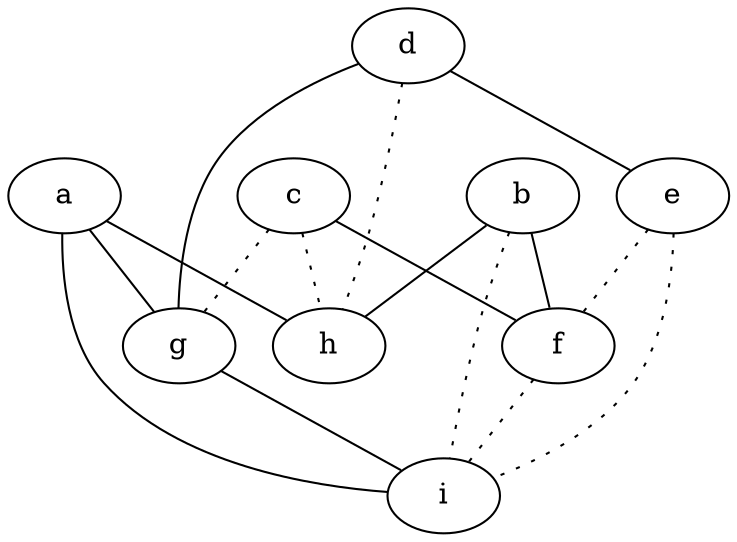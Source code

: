 graph {
a -- g;
a -- h;
a -- i;
b -- f;
b -- h;
b -- i [style=dotted];
c -- f;
c -- g [style=dotted];
c -- h [style=dotted];
d -- e;
d -- g;
d -- h [style=dotted];
e -- f [style=dotted];
e -- i [style=dotted];
f -- i [style=dotted];
g -- i;
}
